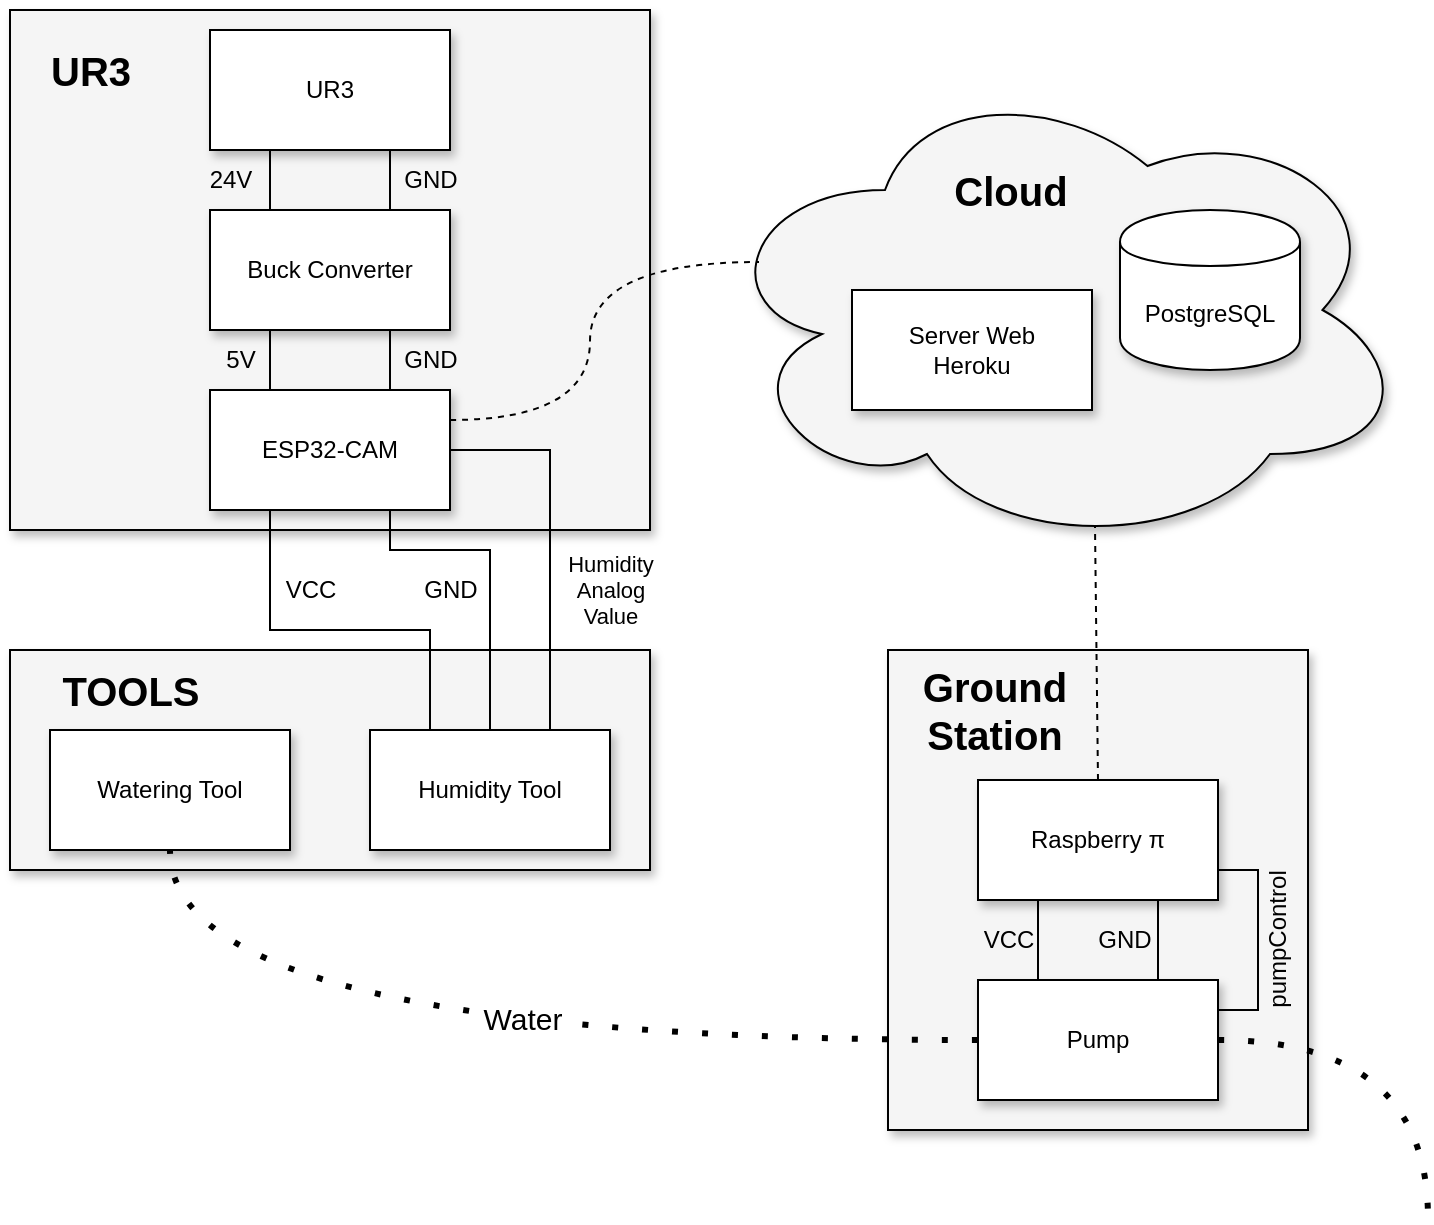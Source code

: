 <mxfile version="12.3.2" type="device" pages="1"><diagram id="6J3-pCk8lHGy4SZlWuR1" name="Page-1"><mxGraphModel dx="946" dy="680" grid="1" gridSize="10" guides="1" tooltips="1" connect="1" arrows="1" fold="1" page="1" pageScale="1" pageWidth="4681" pageHeight="3300" math="0" shadow="0"><root><mxCell id="0"/><mxCell id="1" parent="0"/><mxCell id="XO2-MFpAxMg2XJEwjVDN-34" value="" style="rounded=0;whiteSpace=wrap;html=1;fillColor=#f5f5f5;strokeWidth=1;strokeColor=#000000;fontColor=#333333;shadow=1;" parent="1" vertex="1"><mxGeometry x="450" y="610" width="320" height="110" as="geometry"/></mxCell><mxCell id="XO2-MFpAxMg2XJEwjVDN-32" value="" style="rounded=0;whiteSpace=wrap;html=1;fillColor=#f5f5f5;strokeWidth=1;strokeColor=#000000;fontColor=#333333;comic=0;shadow=1;" parent="1" vertex="1"><mxGeometry x="450" y="290" width="320" height="260" as="geometry"/></mxCell><mxCell id="XO2-MFpAxMg2XJEwjVDN-33" value="" style="rounded=0;whiteSpace=wrap;html=1;fillColor=#f5f5f5;strokeWidth=1;strokeColor=#000000;fontColor=#333333;shadow=1;" parent="1" vertex="1"><mxGeometry x="889" y="610" width="210" height="240" as="geometry"/></mxCell><mxCell id="XO2-MFpAxMg2XJEwjVDN-1" value="" style="ellipse;shape=cloud;whiteSpace=wrap;html=1;fillColor=#f5f5f5;strokeColor=#000000;fontColor=#333333;shadow=1;" parent="1" vertex="1"><mxGeometry x="800" y="320" width="350" height="240" as="geometry"/></mxCell><mxCell id="XO2-MFpAxMg2XJEwjVDN-9" value="" style="edgeStyle=orthogonalEdgeStyle;rounded=0;orthogonalLoop=1;jettySize=auto;html=1;exitX=0.25;exitY=1;exitDx=0;exitDy=0;entryX=0.25;entryY=0;entryDx=0;entryDy=0;endArrow=none;endFill=0;" parent="1" source="XO2-MFpAxMg2XJEwjVDN-2" target="XO2-MFpAxMg2XJEwjVDN-8" edge="1"><mxGeometry relative="1" as="geometry"/></mxCell><mxCell id="XO2-MFpAxMg2XJEwjVDN-10" value="" style="edgeStyle=orthogonalEdgeStyle;rounded=0;orthogonalLoop=1;jettySize=auto;html=1;exitX=0.75;exitY=1;exitDx=0;exitDy=0;entryX=0.75;entryY=0;entryDx=0;entryDy=0;endArrow=none;endFill=0;" parent="1" source="XO2-MFpAxMg2XJEwjVDN-2" target="XO2-MFpAxMg2XJEwjVDN-8" edge="1"><mxGeometry relative="1" as="geometry"/></mxCell><mxCell id="XO2-MFpAxMg2XJEwjVDN-2" value="UR3" style="rounded=0;whiteSpace=wrap;html=1;shadow=1;" parent="1" vertex="1"><mxGeometry x="550" y="300" width="120" height="60" as="geometry"/></mxCell><mxCell id="XO2-MFpAxMg2XJEwjVDN-15" value="" style="edgeStyle=orthogonalEdgeStyle;rounded=0;orthogonalLoop=1;jettySize=auto;html=1;exitX=0.25;exitY=1;exitDx=0;exitDy=0;entryX=0.25;entryY=0;entryDx=0;entryDy=0;endArrow=none;endFill=0;jumpStyle=none;" parent="1" source="XO2-MFpAxMg2XJEwjVDN-3" target="XO2-MFpAxMg2XJEwjVDN-5" edge="1"><mxGeometry x="-0.748" y="-20" relative="1" as="geometry"><mxPoint as="offset"/><Array as="points"><mxPoint x="580" y="600"/><mxPoint x="660" y="600"/></Array></mxGeometry></mxCell><mxCell id="XO2-MFpAxMg2XJEwjVDN-19" value="Humidity&lt;br&gt;Analog&lt;br&gt;Value" style="edgeStyle=orthogonalEdgeStyle;rounded=0;jumpStyle=none;orthogonalLoop=1;jettySize=auto;html=1;exitX=1;exitY=0.5;exitDx=0;exitDy=0;entryX=0.75;entryY=0;entryDx=0;entryDy=0;endArrow=none;endFill=0;" parent="1" source="XO2-MFpAxMg2XJEwjVDN-3" target="XO2-MFpAxMg2XJEwjVDN-5" edge="1"><mxGeometry x="0.263" y="30" relative="1" as="geometry"><mxPoint as="offset"/></mxGeometry></mxCell><mxCell id="XO2-MFpAxMg2XJEwjVDN-20" style="edgeStyle=orthogonalEdgeStyle;rounded=0;jumpStyle=none;orthogonalLoop=1;jettySize=auto;html=1;exitX=1;exitY=0.25;exitDx=0;exitDy=0;entryX=0.07;entryY=0.4;entryDx=0;entryDy=0;entryPerimeter=0;dashed=1;endArrow=none;endFill=0;curved=1;" parent="1" source="XO2-MFpAxMg2XJEwjVDN-3" target="XO2-MFpAxMg2XJEwjVDN-1" edge="1"><mxGeometry relative="1" as="geometry"><Array as="points"><mxPoint x="740" y="495"/><mxPoint x="740" y="416"/></Array></mxGeometry></mxCell><mxCell id="XO2-MFpAxMg2XJEwjVDN-3" value="ESP32-CAM" style="rounded=0;whiteSpace=wrap;html=1;shadow=1;" parent="1" vertex="1"><mxGeometry x="550" y="480" width="120" height="60" as="geometry"/></mxCell><mxCell id="XO2-MFpAxMg2XJEwjVDN-4" value="Watering Tool" style="rounded=0;whiteSpace=wrap;html=1;shadow=1;" parent="1" vertex="1"><mxGeometry x="470" y="650" width="120" height="60" as="geometry"/></mxCell><mxCell id="XO2-MFpAxMg2XJEwjVDN-5" value="Humidity Tool" style="rounded=0;whiteSpace=wrap;html=1;shadow=1;" parent="1" vertex="1"><mxGeometry x="630" y="650" width="120" height="60" as="geometry"/></mxCell><mxCell id="XO2-MFpAxMg2XJEwjVDN-11" value="" style="edgeStyle=orthogonalEdgeStyle;rounded=0;orthogonalLoop=1;jettySize=auto;html=1;exitX=0.25;exitY=1;exitDx=0;exitDy=0;entryX=0.25;entryY=0;entryDx=0;entryDy=0;endArrow=none;endFill=0;" parent="1" source="XO2-MFpAxMg2XJEwjVDN-8" target="XO2-MFpAxMg2XJEwjVDN-3" edge="1"><mxGeometry relative="1" as="geometry"/></mxCell><mxCell id="XO2-MFpAxMg2XJEwjVDN-12" value="" style="edgeStyle=orthogonalEdgeStyle;rounded=0;orthogonalLoop=1;jettySize=auto;html=1;exitX=0.75;exitY=1;exitDx=0;exitDy=0;entryX=0.75;entryY=0;entryDx=0;entryDy=0;endArrow=none;endFill=0;" parent="1" source="XO2-MFpAxMg2XJEwjVDN-8" target="XO2-MFpAxMg2XJEwjVDN-3" edge="1"><mxGeometry relative="1" as="geometry"/></mxCell><mxCell id="XO2-MFpAxMg2XJEwjVDN-8" value="Buck Converter" style="rounded=0;whiteSpace=wrap;html=1;shadow=1;" parent="1" vertex="1"><mxGeometry x="550" y="390" width="120" height="60" as="geometry"/></mxCell><mxCell id="XO2-MFpAxMg2XJEwjVDN-25" value="" style="rounded=0;jumpStyle=none;orthogonalLoop=1;jettySize=auto;html=1;exitX=0.25;exitY=1;exitDx=0;exitDy=0;entryX=0.25;entryY=0;entryDx=0;entryDy=0;endArrow=none;endFill=0;strokeWidth=1;edgeStyle=orthogonalEdgeStyle;" parent="1" source="XO2-MFpAxMg2XJEwjVDN-21" target="XO2-MFpAxMg2XJEwjVDN-22" edge="1"><mxGeometry relative="1" as="geometry"/></mxCell><mxCell id="XO2-MFpAxMg2XJEwjVDN-28" value="" style="edgeStyle=orthogonalEdgeStyle;rounded=0;jumpStyle=none;orthogonalLoop=1;jettySize=auto;html=1;exitX=0.75;exitY=1;exitDx=0;exitDy=0;entryX=0.75;entryY=0;entryDx=0;entryDy=0;endArrow=none;endFill=0;strokeWidth=1;" parent="1" source="XO2-MFpAxMg2XJEwjVDN-21" target="XO2-MFpAxMg2XJEwjVDN-22" edge="1"><mxGeometry y="25" relative="1" as="geometry"><mxPoint as="offset"/></mxGeometry></mxCell><mxCell id="XO2-MFpAxMg2XJEwjVDN-29" style="rounded=0;jumpStyle=none;orthogonalLoop=1;jettySize=auto;html=1;exitX=0.5;exitY=0;exitDx=0;exitDy=0;entryX=0.55;entryY=0.95;entryDx=0;entryDy=0;entryPerimeter=0;endArrow=none;endFill=0;strokeWidth=1;dashed=1;" parent="1" source="XO2-MFpAxMg2XJEwjVDN-21" target="XO2-MFpAxMg2XJEwjVDN-1" edge="1"><mxGeometry relative="1" as="geometry"/></mxCell><mxCell id="XO2-MFpAxMg2XJEwjVDN-21" value="Raspberry π" style="rounded=0;whiteSpace=wrap;html=1;shadow=1;" parent="1" vertex="1"><mxGeometry x="934" y="675" width="120" height="60" as="geometry"/></mxCell><mxCell id="XO2-MFpAxMg2XJEwjVDN-23" style="edgeStyle=orthogonalEdgeStyle;curved=1;rounded=0;jumpStyle=none;orthogonalLoop=1;jettySize=auto;html=1;exitX=1;exitY=0.5;exitDx=0;exitDy=0;dashed=1;endArrow=none;endFill=0;dashPattern=1 4;strokeWidth=3;" parent="1" source="XO2-MFpAxMg2XJEwjVDN-22" edge="1"><mxGeometry relative="1" as="geometry"><mxPoint x="1159" y="895.0" as="targetPoint"/></mxGeometry></mxCell><mxCell id="XO2-MFpAxMg2XJEwjVDN-24" value="&lt;span style=&quot;font-size: 15px&quot;&gt;Water&lt;/span&gt;" style="edgeStyle=orthogonalEdgeStyle;curved=1;rounded=0;jumpStyle=none;orthogonalLoop=1;jettySize=auto;html=1;exitX=0;exitY=0.5;exitDx=0;exitDy=0;entryX=0.5;entryY=1;entryDx=0;entryDy=0;dashed=1;dashPattern=1 4;endArrow=none;endFill=0;strokeWidth=3;" parent="1" source="XO2-MFpAxMg2XJEwjVDN-22" target="XO2-MFpAxMg2XJEwjVDN-4" edge="1"><mxGeometry x="-0.087" y="-11" relative="1" as="geometry"><Array as="points"><mxPoint x="530" y="805"/></Array><mxPoint as="offset"/></mxGeometry></mxCell><mxCell id="9ECIq74YBsTFY5ykZTUw-7" style="edgeStyle=orthogonalEdgeStyle;rounded=0;orthogonalLoop=1;jettySize=auto;html=1;exitX=1;exitY=0.25;exitDx=0;exitDy=0;entryX=1;entryY=0.75;entryDx=0;entryDy=0;endArrow=none;endFill=0;" parent="1" source="XO2-MFpAxMg2XJEwjVDN-22" target="XO2-MFpAxMg2XJEwjVDN-21" edge="1"><mxGeometry relative="1" as="geometry"/></mxCell><mxCell id="XO2-MFpAxMg2XJEwjVDN-22" value="Pump" style="rounded=0;whiteSpace=wrap;html=1;shadow=1;" parent="1" vertex="1"><mxGeometry x="934" y="775" width="120" height="60" as="geometry"/></mxCell><mxCell id="XO2-MFpAxMg2XJEwjVDN-30" value="PostgreSQL" style="shape=cylinder;whiteSpace=wrap;html=1;boundedLbl=1;backgroundOutline=1;shadow=1;" parent="1" vertex="1"><mxGeometry x="1005" y="390" width="90" height="80" as="geometry"/></mxCell><mxCell id="XO2-MFpAxMg2XJEwjVDN-31" value="Server Web&lt;br&gt;Heroku" style="rounded=0;whiteSpace=wrap;html=1;shadow=1;" parent="1" vertex="1"><mxGeometry x="871" y="430" width="120" height="60" as="geometry"/></mxCell><mxCell id="9ECIq74YBsTFY5ykZTUw-2" value="VCC" style="text;html=1;align=center;verticalAlign=middle;resizable=0;points=[];;autosize=1;" parent="1" vertex="1"><mxGeometry x="929" y="745" width="40" height="20" as="geometry"/></mxCell><mxCell id="9ECIq74YBsTFY5ykZTUw-4" value="GND" style="text;html=1;align=center;verticalAlign=middle;resizable=0;points=[];;autosize=1;" parent="1" vertex="1"><mxGeometry x="986.5" y="745" width="40" height="20" as="geometry"/></mxCell><mxCell id="9ECIq74YBsTFY5ykZTUw-6" value="pumpControl" style="text;html=1;align=center;verticalAlign=middle;resizable=0;points=[];;autosize=1;rotation=-90;" parent="1" vertex="1"><mxGeometry x="1044" y="745" width="80" height="20" as="geometry"/></mxCell><mxCell id="9ECIq74YBsTFY5ykZTUw-8" value="24V" style="text;html=1;align=center;verticalAlign=middle;resizable=0;points=[];;autosize=1;" parent="1" vertex="1"><mxGeometry x="540" y="365" width="40" height="20" as="geometry"/></mxCell><mxCell id="9ECIq74YBsTFY5ykZTUw-9" value="GND" style="text;html=1;align=center;verticalAlign=middle;resizable=0;points=[];;autosize=1;" parent="1" vertex="1"><mxGeometry x="640" y="365" width="40" height="20" as="geometry"/></mxCell><mxCell id="9ECIq74YBsTFY5ykZTUw-10" value="5V" style="text;html=1;align=center;verticalAlign=middle;resizable=0;points=[];;autosize=1;" parent="1" vertex="1"><mxGeometry x="550" y="455" width="30" height="20" as="geometry"/></mxCell><mxCell id="9ECIq74YBsTFY5ykZTUw-11" value="GND" style="text;html=1;align=center;verticalAlign=middle;resizable=0;points=[];;autosize=1;" parent="1" vertex="1"><mxGeometry x="640" y="455" width="40" height="20" as="geometry"/></mxCell><mxCell id="XO2-MFpAxMg2XJEwjVDN-16" style="edgeStyle=orthogonalEdgeStyle;rounded=0;orthogonalLoop=1;jettySize=auto;html=1;exitX=0.75;exitY=1;exitDx=0;exitDy=0;entryX=0.5;entryY=0;entryDx=0;entryDy=0;endArrow=none;endFill=0;jumpStyle=arc;" parent="1" source="XO2-MFpAxMg2XJEwjVDN-3" target="XO2-MFpAxMg2XJEwjVDN-5" edge="1"><mxGeometry relative="1" as="geometry"><Array as="points"><mxPoint x="640" y="560"/><mxPoint x="690" y="560"/></Array></mxGeometry></mxCell><mxCell id="9ECIq74YBsTFY5ykZTUw-12" value="VCC" style="text;html=1;align=center;verticalAlign=middle;resizable=0;points=[];;autosize=1;" parent="1" vertex="1"><mxGeometry x="580" y="570" width="40" height="20" as="geometry"/></mxCell><mxCell id="9ECIq74YBsTFY5ykZTUw-13" value="GND" style="text;html=1;align=center;verticalAlign=middle;resizable=0;points=[];;autosize=1;" parent="1" vertex="1"><mxGeometry x="650" y="570" width="40" height="20" as="geometry"/></mxCell><mxCell id="9NvdVfvrQwOru69pPRul-1" value="&lt;b&gt;&lt;font style=&quot;font-size: 20px&quot;&gt;UR3&lt;/font&gt;&lt;/b&gt;" style="text;html=1;align=center;verticalAlign=middle;resizable=0;points=[];;autosize=1;" vertex="1" parent="1"><mxGeometry x="460" y="310" width="60" height="20" as="geometry"/></mxCell><mxCell id="9NvdVfvrQwOru69pPRul-2" value="&lt;b&gt;&lt;font style=&quot;font-size: 20px&quot;&gt;TOOLS&lt;/font&gt;&lt;/b&gt;" style="text;html=1;align=center;verticalAlign=middle;resizable=0;points=[];;autosize=1;" vertex="1" parent="1"><mxGeometry x="470" y="620" width="80" height="20" as="geometry"/></mxCell><mxCell id="9NvdVfvrQwOru69pPRul-4" value="&lt;b&gt;&lt;font style=&quot;font-size: 20px&quot;&gt;Cloud&lt;/font&gt;&lt;/b&gt;" style="text;html=1;align=center;verticalAlign=middle;resizable=0;points=[];;autosize=1;" vertex="1" parent="1"><mxGeometry x="915" y="370" width="70" height="20" as="geometry"/></mxCell><mxCell id="9NvdVfvrQwOru69pPRul-5" value="&lt;b&gt;&lt;font style=&quot;font-size: 20px&quot;&gt;Ground&lt;br&gt;Station&lt;br&gt;&lt;/font&gt;&lt;/b&gt;" style="text;html=1;align=center;verticalAlign=middle;resizable=0;points=[];;autosize=1;" vertex="1" parent="1"><mxGeometry x="896.5" y="620" width="90" height="40" as="geometry"/></mxCell></root></mxGraphModel></diagram></mxfile>